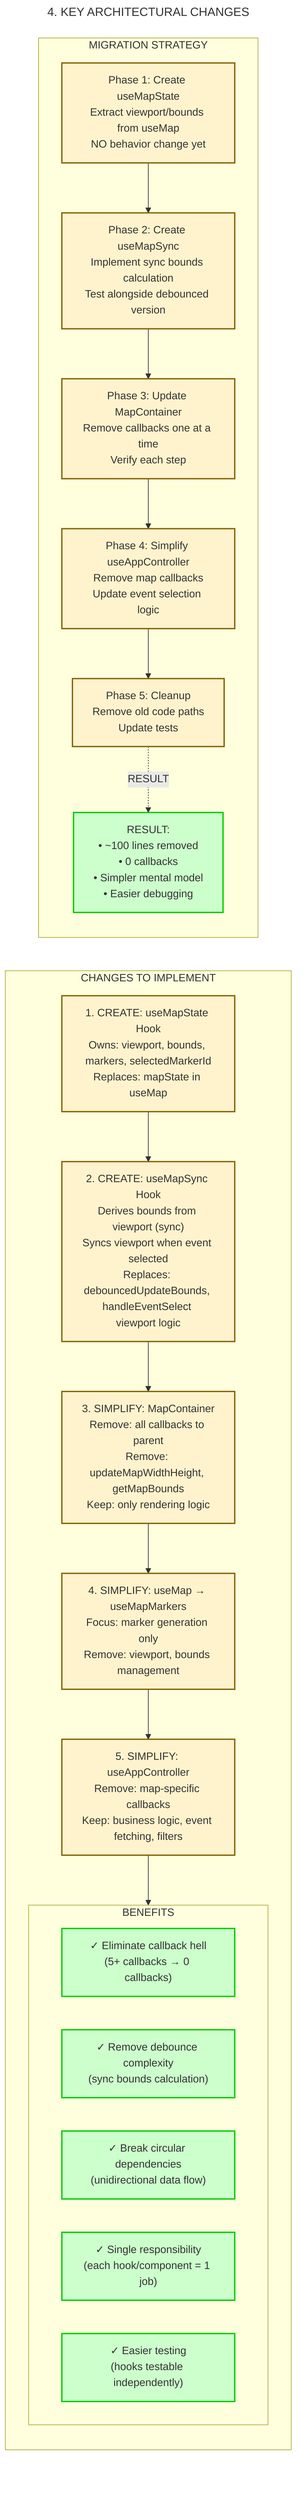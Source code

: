 ---
title: "4. KEY ARCHITECTURAL CHANGES"
---
flowchart LR
    subgraph Changes["CHANGES TO IMPLEMENT"]
        direction TB

        Change1["1. CREATE: useMapState Hook<br/>Owns: viewport, bounds, markers, selectedMarkerId<br/>Replaces: mapState in useMap"]

        Change2["2. CREATE: useMapSync Hook<br/>Derives bounds from viewport (sync)<br/>Syncs viewport when event selected<br/>Replaces: debouncedUpdateBounds, handleEventSelect viewport logic"]

        Change3["3. SIMPLIFY: MapContainer<br/>Remove: all callbacks to parent<br/>Remove: updateMapWidthHeight, getMapBounds<br/>Keep: only rendering logic"]

        Change4["4. SIMPLIFY: useMap → useMapMarkers<br/>Focus: marker generation only<br/>Remove: viewport, bounds management"]

        Change5["5. SIMPLIFY: useAppController<br/>Remove: map-specific callbacks<br/>Keep: business logic, event fetching, filters"]

        Change1 --> Change2
        Change2 --> Change3
        Change3 --> Change4
        Change4 --> Change5

        subgraph Benefits["BENEFITS"]
            B1["✓ Eliminate callback hell<br/>(5+ callbacks → 0 callbacks)"]
            B2["✓ Remove debounce complexity<br/>(sync bounds calculation)"]
            B3["✓ Break circular dependencies<br/>(unidirectional data flow)"]
            B4["✓ Single responsibility<br/>(each hook/component = 1 job)"]
            B5["✓ Easier testing<br/>(hooks testable independently)"]
        end

        Change5 --> Benefits
    end

    subgraph Migration["MIGRATION STRATEGY"]
        direction TB

        M1["Phase 1: Create useMapState<br/>Extract viewport/bounds from useMap<br/>NO behavior change yet"]

        M2["Phase 2: Create useMapSync<br/>Implement sync bounds calculation<br/>Test alongside debounced version"]

        M3["Phase 3: Update MapContainer<br/>Remove callbacks one at a time<br/>Verify each step"]

        M4["Phase 4: Simplify useAppController<br/>Remove map callbacks<br/>Update event selection logic"]

        M5["Phase 5: Cleanup<br/>Remove old code paths<br/>Update tests"]

        M1 --> M2 --> M3 --> M4 --> M5

        M5 -.->|"RESULT"| Result["RESULT:<br/>• ~100 lines removed<br/>• 0 callbacks<br/>• Simpler mental model<br/>• Easier debugging"]
    end

    classDef change fill:#fff3cd,stroke:#856404,stroke-width:2px
    classDef benefit fill:#ccffcc,stroke:#00cc00,stroke-width:2px

    class Change1,Change2,Change3,Change4,Change5,M1,M2,M3,M4,M5 change
    class B1,B2,B3,B4,B5,Result benefit